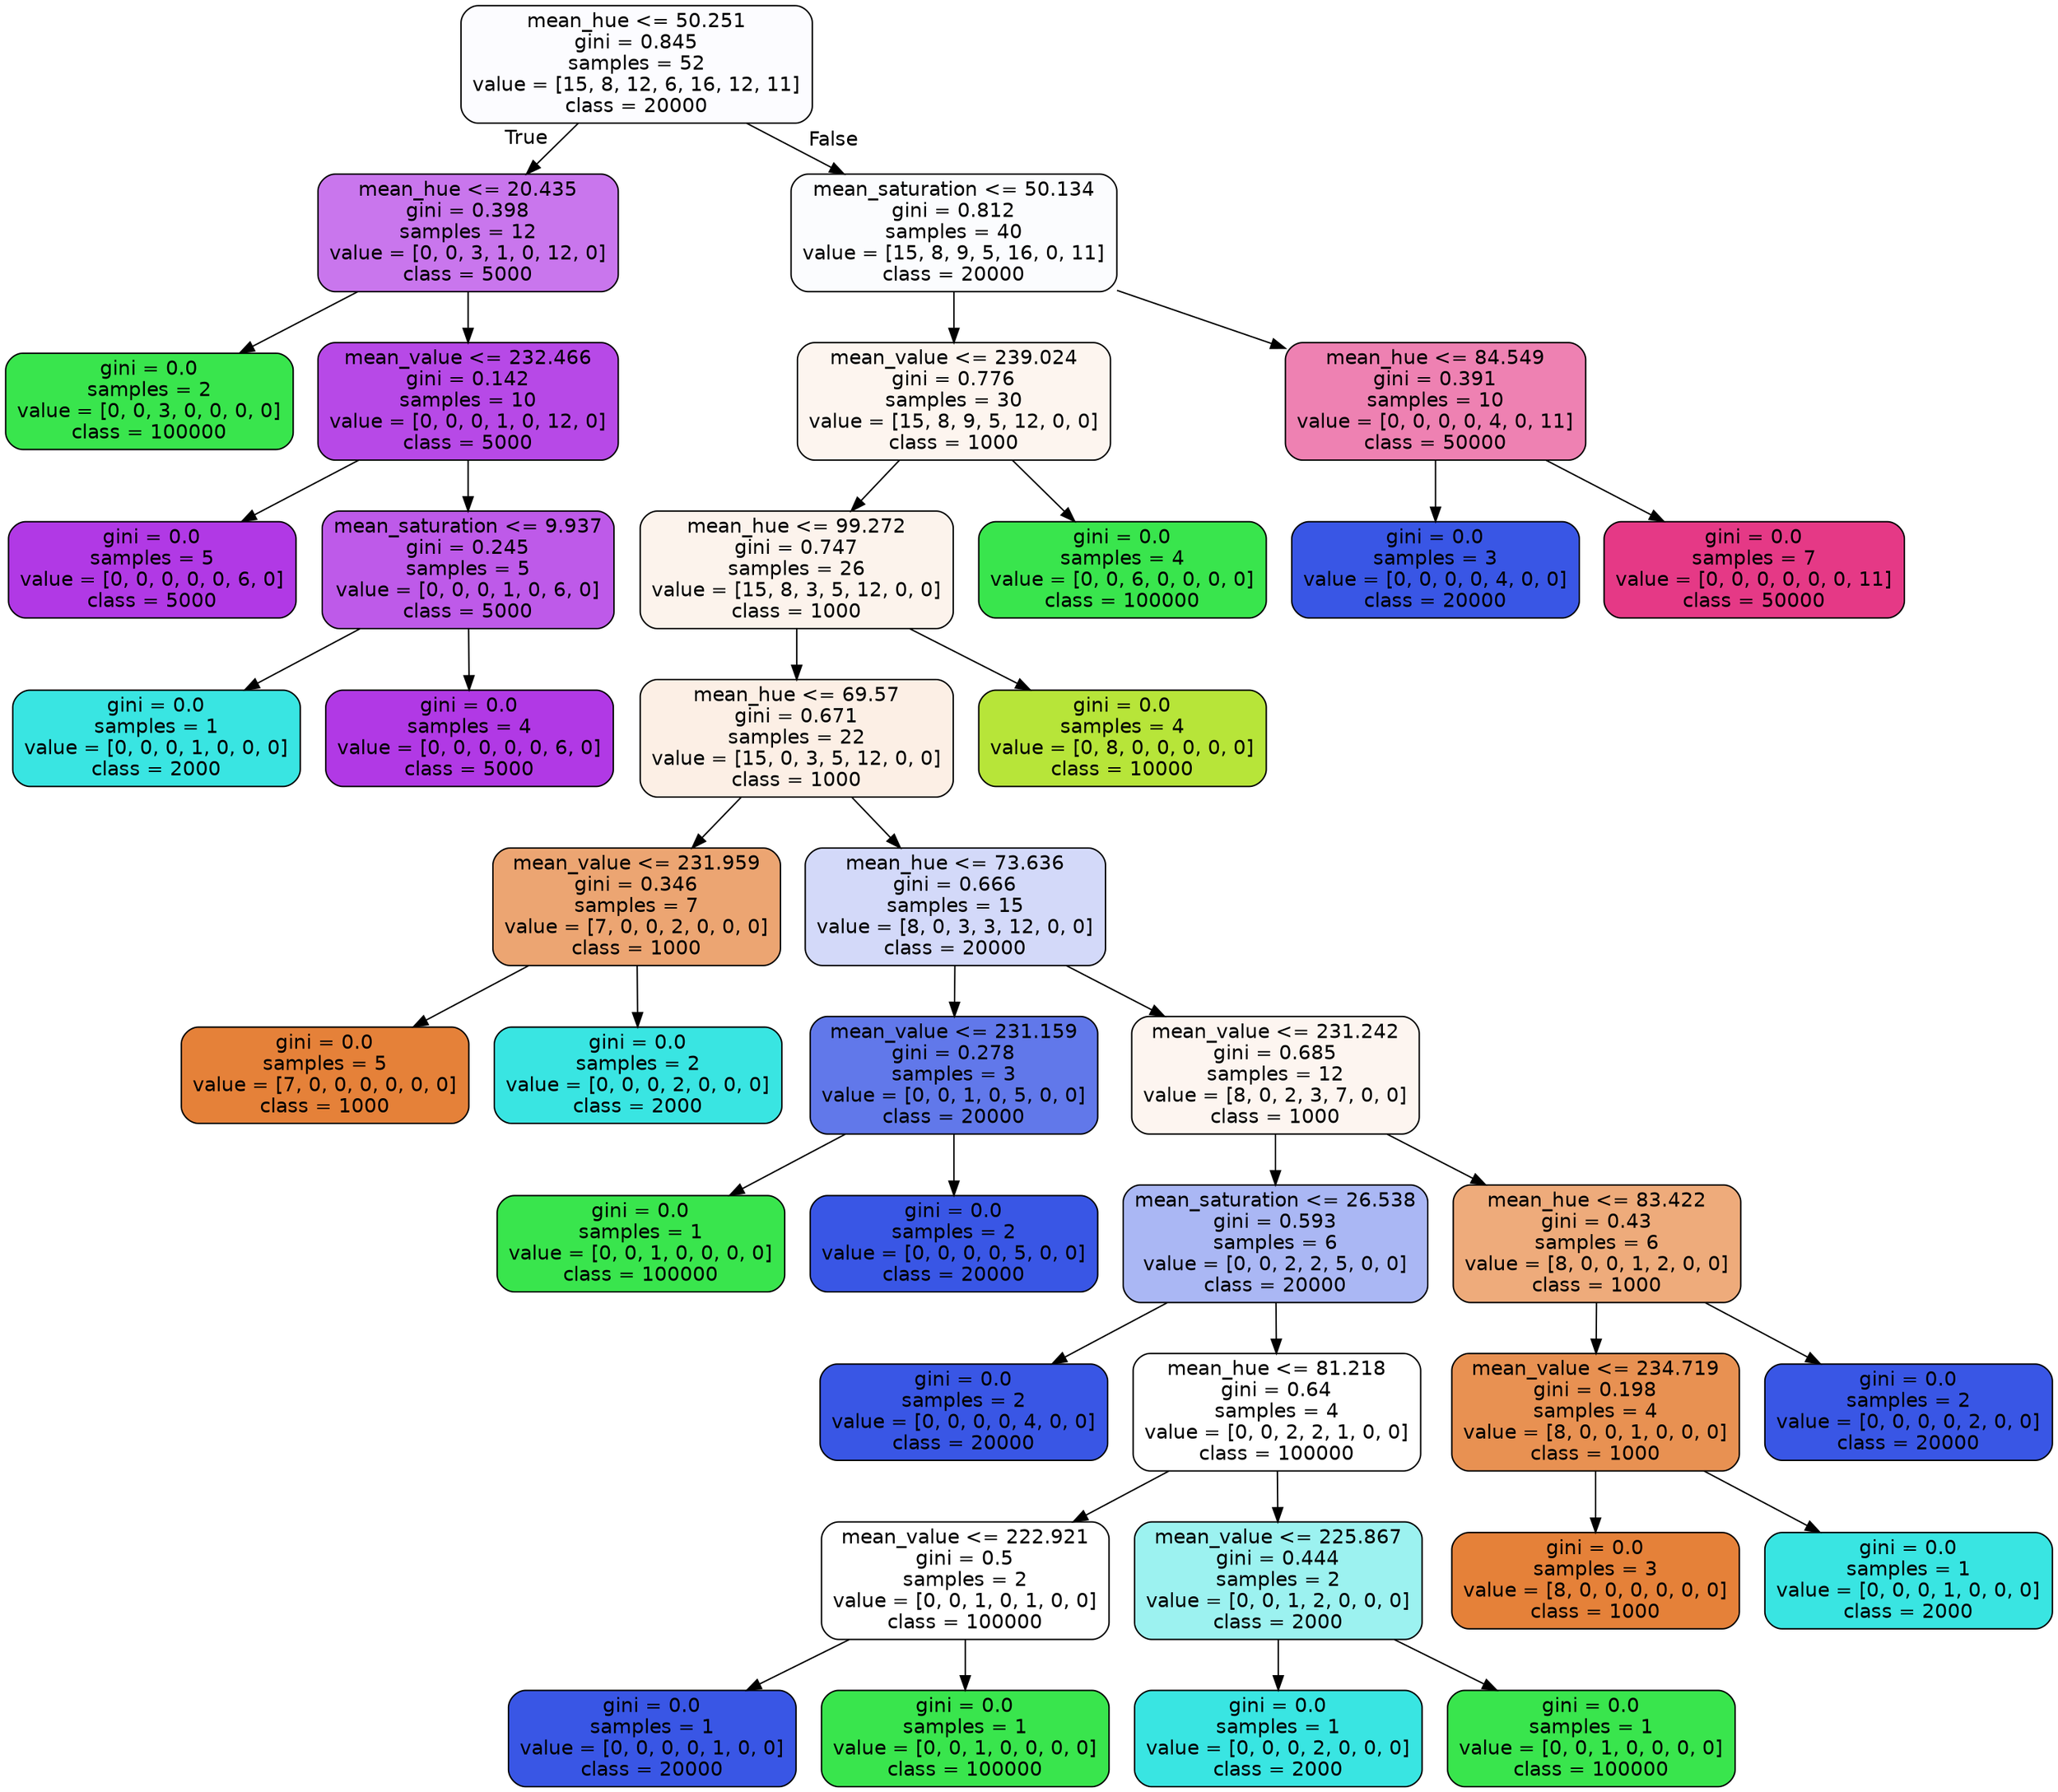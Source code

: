 digraph Tree {
node [shape=box, style="filled, rounded", color="black", fontname="helvetica"] ;
edge [fontname="helvetica"] ;
0 [label="mean_hue <= 50.251\ngini = 0.845\nsamples = 52\nvalue = [15, 8, 12, 6, 16, 12, 11]\nclass = 20000", fillcolor="#fcfcff"] ;
1 [label="mean_hue <= 20.435\ngini = 0.398\nsamples = 12\nvalue = [0, 0, 3, 1, 0, 12, 0]\nclass = 5000", fillcolor="#c976ed"] ;
0 -> 1 [labeldistance=2.5, labelangle=45, headlabel="True"] ;
2 [label="gini = 0.0\nsamples = 2\nvalue = [0, 0, 3, 0, 0, 0, 0]\nclass = 100000", fillcolor="#39e54d"] ;
1 -> 2 ;
3 [label="mean_value <= 232.466\ngini = 0.142\nsamples = 10\nvalue = [0, 0, 0, 1, 0, 12, 0]\nclass = 5000", fillcolor="#b749e7"] ;
1 -> 3 ;
4 [label="gini = 0.0\nsamples = 5\nvalue = [0, 0, 0, 0, 0, 6, 0]\nclass = 5000", fillcolor="#b139e5"] ;
3 -> 4 ;
5 [label="mean_saturation <= 9.937\ngini = 0.245\nsamples = 5\nvalue = [0, 0, 0, 1, 0, 6, 0]\nclass = 5000", fillcolor="#be5ae9"] ;
3 -> 5 ;
6 [label="gini = 0.0\nsamples = 1\nvalue = [0, 0, 0, 1, 0, 0, 0]\nclass = 2000", fillcolor="#39e5e2"] ;
5 -> 6 ;
7 [label="gini = 0.0\nsamples = 4\nvalue = [0, 0, 0, 0, 0, 6, 0]\nclass = 5000", fillcolor="#b139e5"] ;
5 -> 7 ;
8 [label="mean_saturation <= 50.134\ngini = 0.812\nsamples = 40\nvalue = [15, 8, 9, 5, 16, 0, 11]\nclass = 20000", fillcolor="#fbfcfe"] ;
0 -> 8 [labeldistance=2.5, labelangle=-45, headlabel="False"] ;
9 [label="mean_value <= 239.024\ngini = 0.776\nsamples = 30\nvalue = [15, 8, 9, 5, 12, 0, 0]\nclass = 1000", fillcolor="#fdf5ef"] ;
8 -> 9 ;
10 [label="mean_hue <= 99.272\ngini = 0.747\nsamples = 26\nvalue = [15, 8, 3, 5, 12, 0, 0]\nclass = 1000", fillcolor="#fcf3ec"] ;
9 -> 10 ;
11 [label="mean_hue <= 69.57\ngini = 0.671\nsamples = 22\nvalue = [15, 0, 3, 5, 12, 0, 0]\nclass = 1000", fillcolor="#fcefe5"] ;
10 -> 11 ;
12 [label="mean_value <= 231.959\ngini = 0.346\nsamples = 7\nvalue = [7, 0, 0, 2, 0, 0, 0]\nclass = 1000", fillcolor="#eca572"] ;
11 -> 12 ;
13 [label="gini = 0.0\nsamples = 5\nvalue = [7, 0, 0, 0, 0, 0, 0]\nclass = 1000", fillcolor="#e58139"] ;
12 -> 13 ;
14 [label="gini = 0.0\nsamples = 2\nvalue = [0, 0, 0, 2, 0, 0, 0]\nclass = 2000", fillcolor="#39e5e2"] ;
12 -> 14 ;
15 [label="mean_hue <= 73.636\ngini = 0.666\nsamples = 15\nvalue = [8, 0, 3, 3, 12, 0, 0]\nclass = 20000", fillcolor="#d3d9f9"] ;
11 -> 15 ;
16 [label="mean_value <= 231.159\ngini = 0.278\nsamples = 3\nvalue = [0, 0, 1, 0, 5, 0, 0]\nclass = 20000", fillcolor="#6178ea"] ;
15 -> 16 ;
17 [label="gini = 0.0\nsamples = 1\nvalue = [0, 0, 1, 0, 0, 0, 0]\nclass = 100000", fillcolor="#39e54d"] ;
16 -> 17 ;
18 [label="gini = 0.0\nsamples = 2\nvalue = [0, 0, 0, 0, 5, 0, 0]\nclass = 20000", fillcolor="#3956e5"] ;
16 -> 18 ;
19 [label="mean_value <= 231.242\ngini = 0.685\nsamples = 12\nvalue = [8, 0, 2, 3, 7, 0, 0]\nclass = 1000", fillcolor="#fdf5f0"] ;
15 -> 19 ;
20 [label="mean_saturation <= 26.538\ngini = 0.593\nsamples = 6\nvalue = [0, 0, 2, 2, 5, 0, 0]\nclass = 20000", fillcolor="#aab7f4"] ;
19 -> 20 ;
21 [label="gini = 0.0\nsamples = 2\nvalue = [0, 0, 0, 0, 4, 0, 0]\nclass = 20000", fillcolor="#3956e5"] ;
20 -> 21 ;
22 [label="mean_hue <= 81.218\ngini = 0.64\nsamples = 4\nvalue = [0, 0, 2, 2, 1, 0, 0]\nclass = 100000", fillcolor="#ffffff"] ;
20 -> 22 ;
23 [label="mean_value <= 222.921\ngini = 0.5\nsamples = 2\nvalue = [0, 0, 1, 0, 1, 0, 0]\nclass = 100000", fillcolor="#ffffff"] ;
22 -> 23 ;
24 [label="gini = 0.0\nsamples = 1\nvalue = [0, 0, 0, 0, 1, 0, 0]\nclass = 20000", fillcolor="#3956e5"] ;
23 -> 24 ;
25 [label="gini = 0.0\nsamples = 1\nvalue = [0, 0, 1, 0, 0, 0, 0]\nclass = 100000", fillcolor="#39e54d"] ;
23 -> 25 ;
26 [label="mean_value <= 225.867\ngini = 0.444\nsamples = 2\nvalue = [0, 0, 1, 2, 0, 0, 0]\nclass = 2000", fillcolor="#9cf2f0"] ;
22 -> 26 ;
27 [label="gini = 0.0\nsamples = 1\nvalue = [0, 0, 0, 2, 0, 0, 0]\nclass = 2000", fillcolor="#39e5e2"] ;
26 -> 27 ;
28 [label="gini = 0.0\nsamples = 1\nvalue = [0, 0, 1, 0, 0, 0, 0]\nclass = 100000", fillcolor="#39e54d"] ;
26 -> 28 ;
29 [label="mean_hue <= 83.422\ngini = 0.43\nsamples = 6\nvalue = [8, 0, 0, 1, 2, 0, 0]\nclass = 1000", fillcolor="#eeab7b"] ;
19 -> 29 ;
30 [label="mean_value <= 234.719\ngini = 0.198\nsamples = 4\nvalue = [8, 0, 0, 1, 0, 0, 0]\nclass = 1000", fillcolor="#e89152"] ;
29 -> 30 ;
31 [label="gini = 0.0\nsamples = 3\nvalue = [8, 0, 0, 0, 0, 0, 0]\nclass = 1000", fillcolor="#e58139"] ;
30 -> 31 ;
32 [label="gini = 0.0\nsamples = 1\nvalue = [0, 0, 0, 1, 0, 0, 0]\nclass = 2000", fillcolor="#39e5e2"] ;
30 -> 32 ;
33 [label="gini = 0.0\nsamples = 2\nvalue = [0, 0, 0, 0, 2, 0, 0]\nclass = 20000", fillcolor="#3956e5"] ;
29 -> 33 ;
34 [label="gini = 0.0\nsamples = 4\nvalue = [0, 8, 0, 0, 0, 0, 0]\nclass = 10000", fillcolor="#b7e539"] ;
10 -> 34 ;
35 [label="gini = 0.0\nsamples = 4\nvalue = [0, 0, 6, 0, 0, 0, 0]\nclass = 100000", fillcolor="#39e54d"] ;
9 -> 35 ;
36 [label="mean_hue <= 84.549\ngini = 0.391\nsamples = 10\nvalue = [0, 0, 0, 0, 4, 0, 11]\nclass = 50000", fillcolor="#ee81b2"] ;
8 -> 36 ;
37 [label="gini = 0.0\nsamples = 3\nvalue = [0, 0, 0, 0, 4, 0, 0]\nclass = 20000", fillcolor="#3956e5"] ;
36 -> 37 ;
38 [label="gini = 0.0\nsamples = 7\nvalue = [0, 0, 0, 0, 0, 0, 11]\nclass = 50000", fillcolor="#e53986"] ;
36 -> 38 ;
}